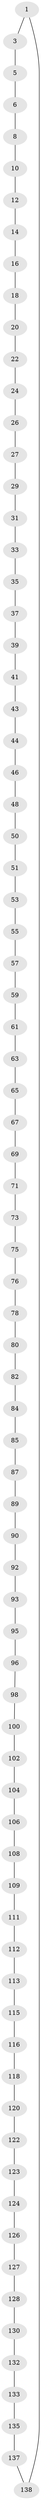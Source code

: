 // Generated by graph-tools (version 1.1) at 2025/24/03/03/25 07:24:20]
// undirected, 79 vertices, 79 edges
graph export_dot {
graph [start="1"]
  node [color=gray90,style=filled];
  1 [super="+2"];
  3 [super="+4"];
  5;
  6 [super="+7"];
  8 [super="+9"];
  10 [super="+11"];
  12 [super="+13"];
  14 [super="+15"];
  16 [super="+17"];
  18 [super="+19"];
  20 [super="+21"];
  22 [super="+23"];
  24 [super="+25"];
  26;
  27 [super="+28"];
  29 [super="+30"];
  31 [super="+32"];
  33 [super="+34"];
  35 [super="+36"];
  37 [super="+38"];
  39 [super="+40"];
  41 [super="+42"];
  43;
  44 [super="+45"];
  46 [super="+47"];
  48 [super="+49"];
  50;
  51 [super="+52"];
  53 [super="+54"];
  55 [super="+56"];
  57 [super="+58"];
  59 [super="+60"];
  61 [super="+62"];
  63 [super="+64"];
  65 [super="+66"];
  67 [super="+68"];
  69 [super="+70"];
  71 [super="+72"];
  73 [super="+74"];
  75;
  76 [super="+77"];
  78 [super="+79"];
  80 [super="+81"];
  82 [super="+83"];
  84;
  85 [super="+86"];
  87 [super="+88"];
  89;
  90 [super="+91"];
  92;
  93 [super="+94"];
  95;
  96 [super="+97"];
  98 [super="+99"];
  100 [super="+101"];
  102 [super="+103"];
  104 [super="+105"];
  106 [super="+107"];
  108;
  109 [super="+110"];
  111;
  112;
  113 [super="+114"];
  115;
  116 [super="+117"];
  118 [super="+119"];
  120 [super="+121"];
  122;
  123;
  124 [super="+125"];
  126;
  127;
  128 [super="+129"];
  130 [super="+131"];
  132;
  133 [super="+134"];
  135 [super="+136"];
  137;
  138;
  1 -- 138;
  1 -- 3;
  3 -- 5;
  5 -- 6;
  6 -- 8;
  8 -- 10;
  10 -- 12;
  12 -- 14;
  14 -- 16;
  16 -- 18;
  18 -- 20;
  20 -- 22;
  22 -- 24;
  24 -- 26;
  26 -- 27;
  27 -- 29;
  29 -- 31;
  31 -- 33;
  33 -- 35;
  35 -- 37;
  37 -- 39;
  39 -- 41;
  41 -- 43;
  43 -- 44;
  44 -- 46;
  46 -- 48;
  48 -- 50;
  50 -- 51;
  51 -- 53;
  53 -- 55;
  55 -- 57;
  57 -- 59;
  59 -- 61;
  61 -- 63;
  63 -- 65;
  65 -- 67;
  67 -- 69;
  69 -- 71;
  71 -- 73;
  73 -- 75;
  75 -- 76;
  76 -- 78;
  78 -- 80;
  80 -- 82;
  82 -- 84;
  84 -- 85;
  85 -- 87;
  87 -- 89;
  89 -- 90;
  90 -- 92;
  92 -- 93;
  93 -- 95;
  95 -- 96;
  96 -- 98;
  98 -- 100;
  100 -- 102;
  102 -- 104;
  104 -- 106;
  106 -- 108;
  108 -- 109;
  109 -- 111;
  111 -- 112;
  112 -- 113;
  113 -- 115;
  115 -- 116;
  116 -- 118;
  118 -- 120;
  120 -- 122;
  122 -- 123;
  123 -- 124;
  124 -- 126;
  126 -- 127;
  127 -- 128;
  128 -- 130;
  130 -- 132;
  132 -- 133;
  133 -- 135;
  135 -- 137;
  137 -- 138;
}

